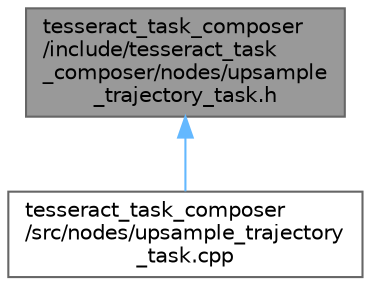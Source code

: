 digraph "tesseract_task_composer/include/tesseract_task_composer/nodes/upsample_trajectory_task.h"
{
 // LATEX_PDF_SIZE
  bgcolor="transparent";
  edge [fontname=Helvetica,fontsize=10,labelfontname=Helvetica,labelfontsize=10];
  node [fontname=Helvetica,fontsize=10,shape=box,height=0.2,width=0.4];
  Node1 [label="tesseract_task_composer\l/include/tesseract_task\l_composer/nodes/upsample\l_trajectory_task.h",height=0.2,width=0.4,color="gray40", fillcolor="grey60", style="filled", fontcolor="black",tooltip=" "];
  Node1 -> Node2 [dir="back",color="steelblue1",style="solid"];
  Node2 [label="tesseract_task_composer\l/src/nodes/upsample_trajectory\l_task.cpp",height=0.2,width=0.4,color="grey40", fillcolor="white", style="filled",URL="$d0/dce/upsample__trajectory__task_8cpp.html",tooltip=" "];
}
